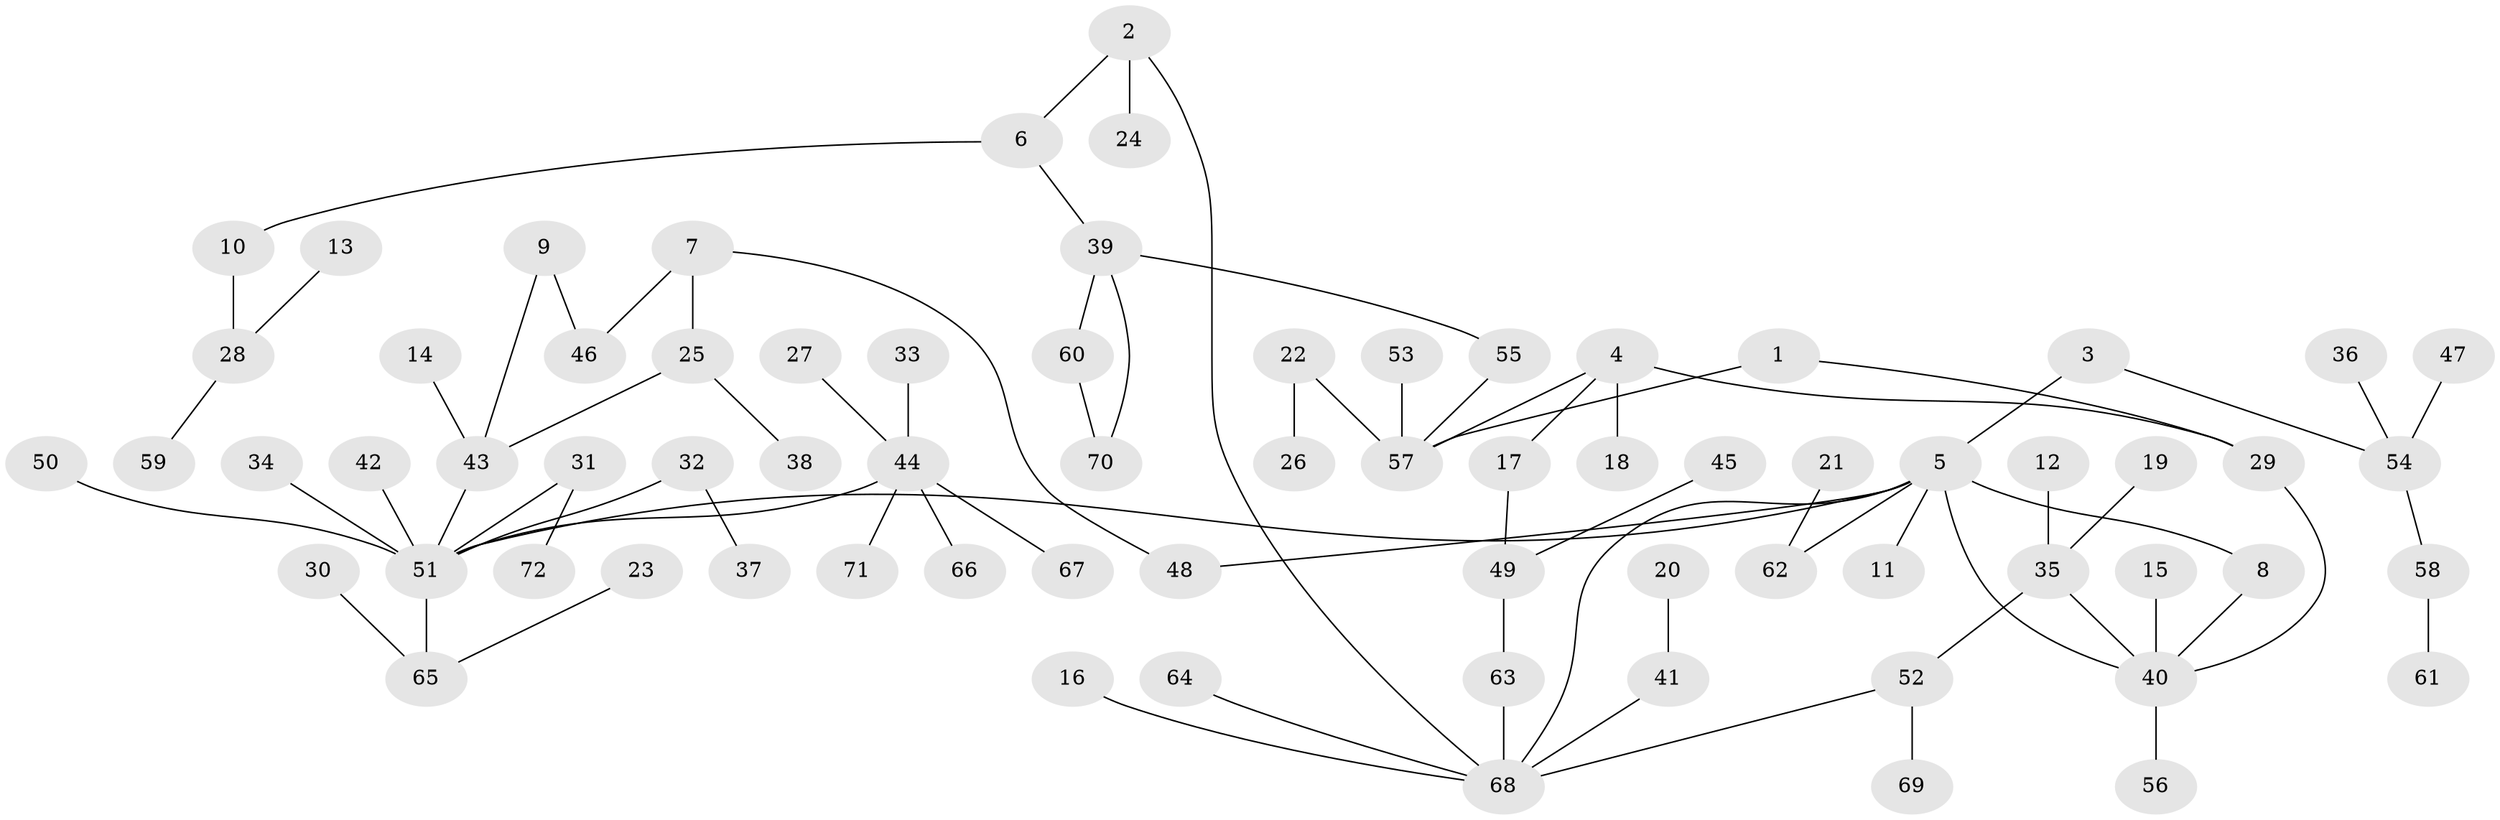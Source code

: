 // original degree distribution, {7: 0.013986013986013986, 5: 0.04895104895104895, 6: 0.006993006993006993, 2: 0.3006993006993007, 4: 0.09090909090909091, 3: 0.1048951048951049, 1: 0.43356643356643354}
// Generated by graph-tools (version 1.1) at 2025/25/03/09/25 03:25:26]
// undirected, 72 vertices, 79 edges
graph export_dot {
graph [start="1"]
  node [color=gray90,style=filled];
  1;
  2;
  3;
  4;
  5;
  6;
  7;
  8;
  9;
  10;
  11;
  12;
  13;
  14;
  15;
  16;
  17;
  18;
  19;
  20;
  21;
  22;
  23;
  24;
  25;
  26;
  27;
  28;
  29;
  30;
  31;
  32;
  33;
  34;
  35;
  36;
  37;
  38;
  39;
  40;
  41;
  42;
  43;
  44;
  45;
  46;
  47;
  48;
  49;
  50;
  51;
  52;
  53;
  54;
  55;
  56;
  57;
  58;
  59;
  60;
  61;
  62;
  63;
  64;
  65;
  66;
  67;
  68;
  69;
  70;
  71;
  72;
  1 -- 29 [weight=1.0];
  1 -- 57 [weight=1.0];
  2 -- 6 [weight=1.0];
  2 -- 24 [weight=1.0];
  2 -- 68 [weight=1.0];
  3 -- 5 [weight=1.0];
  3 -- 54 [weight=1.0];
  4 -- 17 [weight=1.0];
  4 -- 18 [weight=1.0];
  4 -- 29 [weight=1.0];
  4 -- 57 [weight=1.0];
  5 -- 8 [weight=1.0];
  5 -- 11 [weight=1.0];
  5 -- 40 [weight=1.0];
  5 -- 48 [weight=1.0];
  5 -- 51 [weight=1.0];
  5 -- 62 [weight=1.0];
  5 -- 68 [weight=1.0];
  6 -- 10 [weight=1.0];
  6 -- 39 [weight=1.0];
  7 -- 25 [weight=1.0];
  7 -- 46 [weight=1.0];
  7 -- 48 [weight=1.0];
  8 -- 40 [weight=1.0];
  9 -- 43 [weight=1.0];
  9 -- 46 [weight=1.0];
  10 -- 28 [weight=1.0];
  12 -- 35 [weight=1.0];
  13 -- 28 [weight=1.0];
  14 -- 43 [weight=1.0];
  15 -- 40 [weight=1.0];
  16 -- 68 [weight=1.0];
  17 -- 49 [weight=1.0];
  19 -- 35 [weight=1.0];
  20 -- 41 [weight=1.0];
  21 -- 62 [weight=1.0];
  22 -- 26 [weight=1.0];
  22 -- 57 [weight=1.0];
  23 -- 65 [weight=1.0];
  25 -- 38 [weight=1.0];
  25 -- 43 [weight=1.0];
  27 -- 44 [weight=1.0];
  28 -- 59 [weight=1.0];
  29 -- 40 [weight=1.0];
  30 -- 65 [weight=1.0];
  31 -- 51 [weight=1.0];
  31 -- 72 [weight=1.0];
  32 -- 37 [weight=1.0];
  32 -- 51 [weight=1.0];
  33 -- 44 [weight=1.0];
  34 -- 51 [weight=1.0];
  35 -- 40 [weight=1.0];
  35 -- 52 [weight=1.0];
  36 -- 54 [weight=1.0];
  39 -- 55 [weight=1.0];
  39 -- 60 [weight=1.0];
  39 -- 70 [weight=1.0];
  40 -- 56 [weight=1.0];
  41 -- 68 [weight=1.0];
  42 -- 51 [weight=1.0];
  43 -- 51 [weight=1.0];
  44 -- 51 [weight=1.0];
  44 -- 66 [weight=1.0];
  44 -- 67 [weight=1.0];
  44 -- 71 [weight=1.0];
  45 -- 49 [weight=1.0];
  47 -- 54 [weight=1.0];
  49 -- 63 [weight=1.0];
  50 -- 51 [weight=1.0];
  51 -- 65 [weight=1.0];
  52 -- 68 [weight=1.0];
  52 -- 69 [weight=1.0];
  53 -- 57 [weight=1.0];
  54 -- 58 [weight=1.0];
  55 -- 57 [weight=1.0];
  58 -- 61 [weight=1.0];
  60 -- 70 [weight=1.0];
  63 -- 68 [weight=1.0];
  64 -- 68 [weight=1.0];
}
